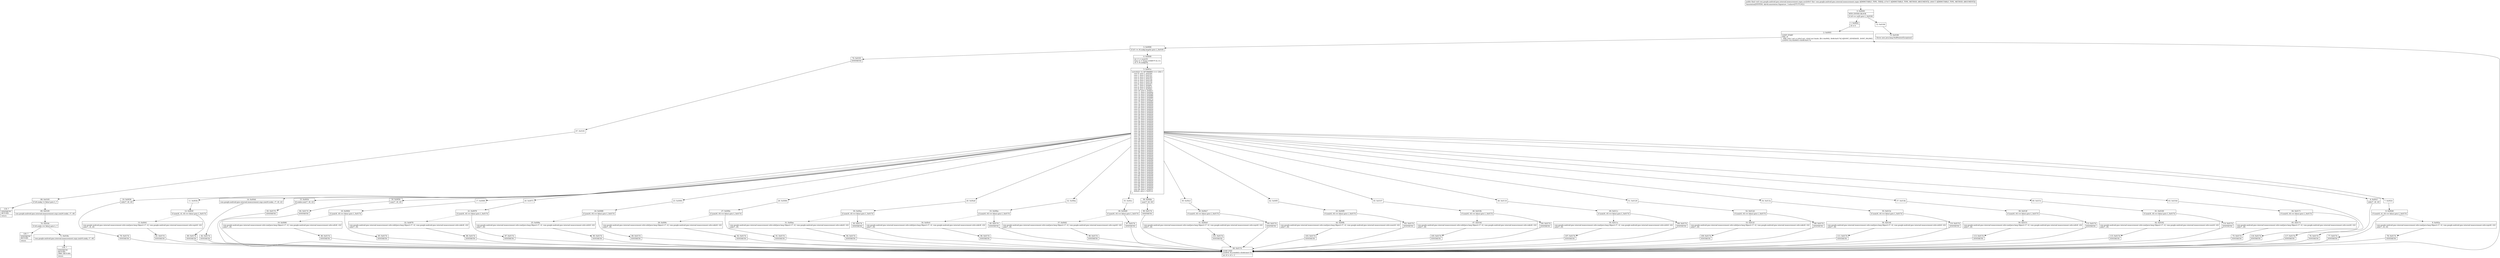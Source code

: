 digraph "CFG forcom.google.android.gms.internal.measurement.zzgm.zzc(Ljava\/lang\/Object;Ljava\/lang\/Object;)V" {
Node_0 [shape=record,label="{0\:\ 0x0000|MTH_ENTER_BLOCK\l|if (r8 == null) goto L_0x0194\l}"];
Node_1 [shape=record,label="{1\:\ 0x0002|r0 = 0\l}"];
Node_2 [shape=record,label="{2\:\ 0x0003|LOOP_START\lPHI: r0 \l  PHI: (r0v1 int) = (r0v0 int), (r0v6 int) binds: [B:1:0x0002, B:66:0x017d] A[DONT_GENERATE, DONT_INLINE]\lLOOP:0: B:2:0x0003\-\>B:66:0x017d\l}"];
Node_3 [shape=record,label="{3\:\ 0x0006|if (r0 \>= r6.zzakj.length) goto L_0x0181\l}"];
Node_4 [shape=record,label="{4\:\ 0x0008|int r1 = zzca(r0)\llong r2 = (long) (1048575 & r1)\lr4 = r6.zzakj[r0]\l}"];
Node_5 [shape=record,label="{5\:\ 0x001a|switch(((r1 & 267386880) \>\>\> 20)) \{\l    case 0: goto L_0x016d;\l    case 1: goto L_0x015c;\l    case 2: goto L_0x014b;\l    case 3: goto L_0x013a;\l    case 4: goto L_0x0129;\l    case 5: goto L_0x0118;\l    case 6: goto L_0x0107;\l    case 7: goto L_0x00f5;\l    case 8: goto L_0x00e3;\l    case 9: goto L_0x00de;\l    case 10: goto L_0x00cc;\l    case 11: goto L_0x00ba;\l    case 12: goto L_0x00a8;\l    case 13: goto L_0x0096;\l    case 14: goto L_0x0084;\l    case 15: goto L_0x0072;\l    case 16: goto L_0x0060;\l    case 17: goto L_0x005b;\l    case 18: goto L_0x0054;\l    case 19: goto L_0x0054;\l    case 20: goto L_0x0054;\l    case 21: goto L_0x0054;\l    case 22: goto L_0x0054;\l    case 23: goto L_0x0054;\l    case 24: goto L_0x0054;\l    case 25: goto L_0x0054;\l    case 26: goto L_0x0054;\l    case 27: goto L_0x0054;\l    case 28: goto L_0x0054;\l    case 29: goto L_0x0054;\l    case 30: goto L_0x0054;\l    case 31: goto L_0x0054;\l    case 32: goto L_0x0054;\l    case 33: goto L_0x0054;\l    case 34: goto L_0x0054;\l    case 35: goto L_0x0054;\l    case 36: goto L_0x0054;\l    case 37: goto L_0x0054;\l    case 38: goto L_0x0054;\l    case 39: goto L_0x0054;\l    case 40: goto L_0x0054;\l    case 41: goto L_0x0054;\l    case 42: goto L_0x0054;\l    case 43: goto L_0x0054;\l    case 44: goto L_0x0054;\l    case 45: goto L_0x0054;\l    case 46: goto L_0x0054;\l    case 47: goto L_0x0054;\l    case 48: goto L_0x0054;\l    case 49: goto L_0x0054;\l    case 50: goto L_0x004d;\l    case 51: goto L_0x003b;\l    case 52: goto L_0x003b;\l    case 53: goto L_0x003b;\l    case 54: goto L_0x003b;\l    case 55: goto L_0x003b;\l    case 56: goto L_0x003b;\l    case 57: goto L_0x003b;\l    case 58: goto L_0x003b;\l    case 59: goto L_0x003b;\l    case 60: goto L_0x0036;\l    case 61: goto L_0x0024;\l    case 62: goto L_0x0024;\l    case 63: goto L_0x0024;\l    case 64: goto L_0x0024;\l    case 65: goto L_0x0024;\l    case 66: goto L_0x0024;\l    case 67: goto L_0x0024;\l    case 68: goto L_0x001f;\l    default: goto L_0x001d;\l\}\l}"];
Node_6 [shape=record,label="{6\:\ 0x001f|zzb(r7, r8, r0)\l}"];
Node_7 [shape=record,label="{7\:\ 0x0024}"];
Node_8 [shape=record,label="{8\:\ 0x0028|if (zza(r8, r4, r0) == false) goto L_0x017d\l}"];
Node_9 [shape=record,label="{9\:\ 0x002a|com.google.android.gms.internal.measurement.zzhv.zza((java.lang.Object) r7, r2, com.google.android.gms.internal.measurement.zzhv.zzp(r8, r2))\lzzb(r7, r4, r0)\l}"];
Node_10 [shape=record,label="{10\:\ 0x0036|zzb(r7, r8, r0)\l}"];
Node_11 [shape=record,label="{11\:\ 0x003b}"];
Node_12 [shape=record,label="{12\:\ 0x003f|if (zza(r8, r4, r0) == false) goto L_0x017d\l}"];
Node_13 [shape=record,label="{13\:\ 0x0041|com.google.android.gms.internal.measurement.zzhv.zza((java.lang.Object) r7, r2, com.google.android.gms.internal.measurement.zzhv.zzp(r8, r2))\lzzb(r7, r4, r0)\l}"];
Node_14 [shape=record,label="{14\:\ 0x004d|com.google.android.gms.internal.measurement.zzgz.zza(r6.zzakz, r7, r8, r2)\l}"];
Node_15 [shape=record,label="{15\:\ 0x0054|r6.zzakw.zza(r7, r8, r2)\l}"];
Node_16 [shape=record,label="{16\:\ 0x005b|zza(r7, r8, r0)\l}"];
Node_17 [shape=record,label="{17\:\ 0x0060}"];
Node_18 [shape=record,label="{18\:\ 0x0064|if (zza(r8, r0) == false) goto L_0x017d\l}"];
Node_19 [shape=record,label="{19\:\ 0x0066|com.google.android.gms.internal.measurement.zzhv.zza((java.lang.Object) r7, r2, com.google.android.gms.internal.measurement.zzhv.zzl(r8, r2))\lzzb(r7, r0)\l}"];
Node_20 [shape=record,label="{20\:\ 0x0072}"];
Node_21 [shape=record,label="{21\:\ 0x0076|if (zza(r8, r0) == false) goto L_0x017d\l}"];
Node_22 [shape=record,label="{22\:\ 0x0078|com.google.android.gms.internal.measurement.zzhv.zzb((java.lang.Object) r7, r2, com.google.android.gms.internal.measurement.zzhv.zzk(r8, r2))\lzzb(r7, r0)\l}"];
Node_23 [shape=record,label="{23\:\ 0x0084}"];
Node_24 [shape=record,label="{24\:\ 0x0088|if (zza(r8, r0) == false) goto L_0x017d\l}"];
Node_25 [shape=record,label="{25\:\ 0x008a|com.google.android.gms.internal.measurement.zzhv.zza((java.lang.Object) r7, r2, com.google.android.gms.internal.measurement.zzhv.zzl(r8, r2))\lzzb(r7, r0)\l}"];
Node_26 [shape=record,label="{26\:\ 0x0096}"];
Node_27 [shape=record,label="{27\:\ 0x009a|if (zza(r8, r0) == false) goto L_0x017d\l}"];
Node_28 [shape=record,label="{28\:\ 0x009c|com.google.android.gms.internal.measurement.zzhv.zzb((java.lang.Object) r7, r2, com.google.android.gms.internal.measurement.zzhv.zzk(r8, r2))\lzzb(r7, r0)\l}"];
Node_29 [shape=record,label="{29\:\ 0x00a8}"];
Node_30 [shape=record,label="{30\:\ 0x00ac|if (zza(r8, r0) == false) goto L_0x017d\l}"];
Node_31 [shape=record,label="{31\:\ 0x00ae|com.google.android.gms.internal.measurement.zzhv.zzb((java.lang.Object) r7, r2, com.google.android.gms.internal.measurement.zzhv.zzk(r8, r2))\lzzb(r7, r0)\l}"];
Node_32 [shape=record,label="{32\:\ 0x00ba}"];
Node_33 [shape=record,label="{33\:\ 0x00be|if (zza(r8, r0) == false) goto L_0x017d\l}"];
Node_34 [shape=record,label="{34\:\ 0x00c0|com.google.android.gms.internal.measurement.zzhv.zzb((java.lang.Object) r7, r2, com.google.android.gms.internal.measurement.zzhv.zzk(r8, r2))\lzzb(r7, r0)\l}"];
Node_35 [shape=record,label="{35\:\ 0x00cc}"];
Node_36 [shape=record,label="{36\:\ 0x00d0|if (zza(r8, r0) == false) goto L_0x017d\l}"];
Node_37 [shape=record,label="{37\:\ 0x00d2|com.google.android.gms.internal.measurement.zzhv.zza((java.lang.Object) r7, r2, com.google.android.gms.internal.measurement.zzhv.zzp(r8, r2))\lzzb(r7, r0)\l}"];
Node_38 [shape=record,label="{38\:\ 0x00de|zza(r7, r8, r0)\l}"];
Node_39 [shape=record,label="{39\:\ 0x00e3}"];
Node_40 [shape=record,label="{40\:\ 0x00e7|if (zza(r8, r0) == false) goto L_0x017d\l}"];
Node_41 [shape=record,label="{41\:\ 0x00e9|com.google.android.gms.internal.measurement.zzhv.zza((java.lang.Object) r7, r2, com.google.android.gms.internal.measurement.zzhv.zzp(r8, r2))\lzzb(r7, r0)\l}"];
Node_42 [shape=record,label="{42\:\ 0x00f5}"];
Node_43 [shape=record,label="{43\:\ 0x00f9|if (zza(r8, r0) == false) goto L_0x017d\l}"];
Node_44 [shape=record,label="{44\:\ 0x00fb|com.google.android.gms.internal.measurement.zzhv.zza((java.lang.Object) r7, r2, com.google.android.gms.internal.measurement.zzhv.zzm(r8, r2))\lzzb(r7, r0)\l}"];
Node_45 [shape=record,label="{45\:\ 0x0107}"];
Node_46 [shape=record,label="{46\:\ 0x010b|if (zza(r8, r0) == false) goto L_0x017d\l}"];
Node_47 [shape=record,label="{47\:\ 0x010d|com.google.android.gms.internal.measurement.zzhv.zzb((java.lang.Object) r7, r2, com.google.android.gms.internal.measurement.zzhv.zzk(r8, r2))\lzzb(r7, r0)\l}"];
Node_48 [shape=record,label="{48\:\ 0x0118}"];
Node_49 [shape=record,label="{49\:\ 0x011c|if (zza(r8, r0) == false) goto L_0x017d\l}"];
Node_50 [shape=record,label="{50\:\ 0x011e|com.google.android.gms.internal.measurement.zzhv.zza((java.lang.Object) r7, r2, com.google.android.gms.internal.measurement.zzhv.zzl(r8, r2))\lzzb(r7, r0)\l}"];
Node_51 [shape=record,label="{51\:\ 0x0129}"];
Node_52 [shape=record,label="{52\:\ 0x012d|if (zza(r8, r0) == false) goto L_0x017d\l}"];
Node_53 [shape=record,label="{53\:\ 0x012f|com.google.android.gms.internal.measurement.zzhv.zzb((java.lang.Object) r7, r2, com.google.android.gms.internal.measurement.zzhv.zzk(r8, r2))\lzzb(r7, r0)\l}"];
Node_54 [shape=record,label="{54\:\ 0x013a}"];
Node_55 [shape=record,label="{55\:\ 0x013e|if (zza(r8, r0) == false) goto L_0x017d\l}"];
Node_56 [shape=record,label="{56\:\ 0x0140|com.google.android.gms.internal.measurement.zzhv.zza((java.lang.Object) r7, r2, com.google.android.gms.internal.measurement.zzhv.zzl(r8, r2))\lzzb(r7, r0)\l}"];
Node_57 [shape=record,label="{57\:\ 0x014b}"];
Node_58 [shape=record,label="{58\:\ 0x014f|if (zza(r8, r0) == false) goto L_0x017d\l}"];
Node_59 [shape=record,label="{59\:\ 0x0151|com.google.android.gms.internal.measurement.zzhv.zza((java.lang.Object) r7, r2, com.google.android.gms.internal.measurement.zzhv.zzl(r8, r2))\lzzb(r7, r0)\l}"];
Node_60 [shape=record,label="{60\:\ 0x015c}"];
Node_61 [shape=record,label="{61\:\ 0x0160|if (zza(r8, r0) == false) goto L_0x017d\l}"];
Node_62 [shape=record,label="{62\:\ 0x0162|com.google.android.gms.internal.measurement.zzhv.zza((java.lang.Object) r7, r2, com.google.android.gms.internal.measurement.zzhv.zzn(r8, r2))\lzzb(r7, r0)\l}"];
Node_63 [shape=record,label="{63\:\ 0x016d}"];
Node_64 [shape=record,label="{64\:\ 0x0171|if (zza(r8, r0) == false) goto L_0x017d\l}"];
Node_65 [shape=record,label="{65\:\ 0x0173|com.google.android.gms.internal.measurement.zzhv.zza((java.lang.Object) r7, r2, com.google.android.gms.internal.measurement.zzhv.zzo(r8, r2))\lzzb(r7, r0)\l}"];
Node_66 [shape=record,label="{66\:\ 0x017d|LOOP_END\lLOOP:0: B:2:0x0003\-\>B:66:0x017d\l|int r0 = r0 + 3\l}"];
Node_67 [shape=record,label="{67\:\ 0x0181}"];
Node_68 [shape=record,label="{68\:\ 0x0183|if (r6.zzakq != false) goto L_?\l}"];
Node_69 [shape=record,label="{69\:\ 0x0185|com.google.android.gms.internal.measurement.zzgz.zza(r6.zzakx, r7, r8)\l}"];
Node_70 [shape=record,label="{70\:\ 0x018c|if (r6.zzako == false) goto L_?\l}"];
Node_71 [shape=record,label="{71\:\ 0x018e|com.google.android.gms.internal.measurement.zzgz.zza(r6.zzaky, r7, r8)\l}"];
Node_72 [shape=record,label="{72\:\ 0x0194}"];
Node_73 [shape=record,label="{73\:\ 0x0199|throw new java.lang.NullPointerException()\l}"];
Node_74 [shape=record,label="{74\:\ 0x0181|SYNTHETIC\l}"];
Node_75 [shape=record,label="{75\:\ 0x017d|SYNTHETIC\l}"];
Node_76 [shape=record,label="{76\:\ 0x017d|SYNTHETIC\l}"];
Node_77 [shape=record,label="{77\:\ 0x017d|SYNTHETIC\l}"];
Node_78 [shape=record,label="{78\:\ 0x017d|SYNTHETIC\l}"];
Node_79 [shape=record,label="{79\:\ 0x017d|SYNTHETIC\l}"];
Node_80 [shape=record,label="{80\:\ 0x017d|SYNTHETIC\l}"];
Node_81 [shape=record,label="{81\:\ 0x017d|SYNTHETIC\l}"];
Node_82 [shape=record,label="{82\:\ 0x017d|SYNTHETIC\l}"];
Node_83 [shape=record,label="{83\:\ 0x017d|SYNTHETIC\l}"];
Node_84 [shape=record,label="{84\:\ 0x017d|SYNTHETIC\l}"];
Node_85 [shape=record,label="{85\:\ 0x017d|SYNTHETIC\l}"];
Node_86 [shape=record,label="{86\:\ 0x017d|SYNTHETIC\l}"];
Node_87 [shape=record,label="{87\:\ 0x017d|SYNTHETIC\l}"];
Node_88 [shape=record,label="{88\:\ 0x017d|SYNTHETIC\l}"];
Node_89 [shape=record,label="{89\:\ 0x017d|SYNTHETIC\l}"];
Node_90 [shape=record,label="{90\:\ 0x017d|SYNTHETIC\l}"];
Node_91 [shape=record,label="{91\:\ 0x017d|SYNTHETIC\l}"];
Node_92 [shape=record,label="{92\:\ 0x017d|SYNTHETIC\l}"];
Node_93 [shape=record,label="{93\:\ 0x017d|SYNTHETIC\l}"];
Node_94 [shape=record,label="{94\:\ 0x017d|SYNTHETIC\l}"];
Node_95 [shape=record,label="{95\:\ 0x017d|SYNTHETIC\l}"];
Node_96 [shape=record,label="{96\:\ 0x017d|SYNTHETIC\l}"];
Node_97 [shape=record,label="{97\:\ 0x017d|SYNTHETIC\l}"];
Node_98 [shape=record,label="{98\:\ 0x017d|SYNTHETIC\l}"];
Node_99 [shape=record,label="{99\:\ 0x017d|SYNTHETIC\l}"];
Node_100 [shape=record,label="{100\:\ 0x017d|SYNTHETIC\l}"];
Node_101 [shape=record,label="{101\:\ 0x017d|SYNTHETIC\l}"];
Node_102 [shape=record,label="{102\:\ 0x017d|SYNTHETIC\l}"];
Node_103 [shape=record,label="{103\:\ 0x017d|SYNTHETIC\l}"];
Node_104 [shape=record,label="{104\:\ 0x017d|SYNTHETIC\l}"];
Node_105 [shape=record,label="{105\:\ 0x017d|SYNTHETIC\l}"];
Node_106 [shape=record,label="{106\:\ 0x017d|SYNTHETIC\l}"];
Node_107 [shape=record,label="{107\:\ 0x017d|SYNTHETIC\l}"];
Node_108 [shape=record,label="{108\:\ 0x017d|SYNTHETIC\l}"];
Node_109 [shape=record,label="{109\:\ 0x017d|SYNTHETIC\l}"];
Node_110 [shape=record,label="{110\:\ 0x017d|SYNTHETIC\l}"];
Node_111 [shape=record,label="{111\:\ 0x017d|SYNTHETIC\l}"];
Node_112 [shape=record,label="{112\:\ 0x017d|SYNTHETIC\l}"];
Node_113 [shape=record,label="{113\:\ 0x017d|SYNTHETIC\l}"];
Node_114 [shape=record,label="{114\:\ 0x017d|SYNTHETIC\l}"];
Node_115 [shape=record,label="{115\:\ 0x017d|SYNTHETIC\l}"];
Node_116 [shape=record,label="{116\:\ 0x017d|SYNTHETIC\l}"];
Node_117 [shape=record,label="{117\:\ 0x017d|SYNTHETIC\l}"];
Node_118 [shape=record,label="{118\:\ ?|SYNTHETIC\lRETURN\lORIG_RETURN\l|return\l}"];
Node_119 [shape=record,label="{119\:\ ?|SYNTHETIC\lRETURN\l|return\l}"];
Node_120 [shape=record,label="{120\:\ ?|SYNTHETIC\lRETURN\l|return\l}"];
MethodNode[shape=record,label="{public final void com.google.android.gms.internal.measurement.zzgm.zzc((r6v0 'this' com.google.android.gms.internal.measurement.zzgm A[IMMUTABLE_TYPE, THIS]), (r7v0 T A[IMMUTABLE_TYPE, METHOD_ARGUMENT]), (r8v0 T A[IMMUTABLE_TYPE, METHOD_ARGUMENT]))  | Annotation[SYSTEM, dalvik.annotation.Signature, \{value=[(TT;TT;)V]\}]\l}"];
MethodNode -> Node_0;
Node_0 -> Node_1[style=dashed];
Node_0 -> Node_72;
Node_1 -> Node_2;
Node_2 -> Node_3;
Node_3 -> Node_4[style=dashed];
Node_3 -> Node_74;
Node_4 -> Node_5;
Node_5 -> Node_6;
Node_5 -> Node_7;
Node_5 -> Node_10;
Node_5 -> Node_11;
Node_5 -> Node_14;
Node_5 -> Node_15;
Node_5 -> Node_16;
Node_5 -> Node_17;
Node_5 -> Node_20;
Node_5 -> Node_23;
Node_5 -> Node_26;
Node_5 -> Node_29;
Node_5 -> Node_32;
Node_5 -> Node_35;
Node_5 -> Node_38;
Node_5 -> Node_39;
Node_5 -> Node_42;
Node_5 -> Node_45;
Node_5 -> Node_48;
Node_5 -> Node_51;
Node_5 -> Node_54;
Node_5 -> Node_57;
Node_5 -> Node_60;
Node_5 -> Node_63;
Node_5 -> Node_117;
Node_6 -> Node_76;
Node_7 -> Node_8;
Node_8 -> Node_9[style=dashed];
Node_8 -> Node_77;
Node_9 -> Node_78;
Node_10 -> Node_79;
Node_11 -> Node_12;
Node_12 -> Node_13[style=dashed];
Node_12 -> Node_80;
Node_13 -> Node_81;
Node_14 -> Node_82;
Node_15 -> Node_83;
Node_16 -> Node_84;
Node_17 -> Node_18;
Node_18 -> Node_19[style=dashed];
Node_18 -> Node_85;
Node_19 -> Node_86;
Node_20 -> Node_21;
Node_21 -> Node_22[style=dashed];
Node_21 -> Node_87;
Node_22 -> Node_88;
Node_23 -> Node_24;
Node_24 -> Node_25[style=dashed];
Node_24 -> Node_89;
Node_25 -> Node_90;
Node_26 -> Node_27;
Node_27 -> Node_28[style=dashed];
Node_27 -> Node_91;
Node_28 -> Node_92;
Node_29 -> Node_30;
Node_30 -> Node_31[style=dashed];
Node_30 -> Node_93;
Node_31 -> Node_94;
Node_32 -> Node_33;
Node_33 -> Node_34[style=dashed];
Node_33 -> Node_95;
Node_34 -> Node_96;
Node_35 -> Node_36;
Node_36 -> Node_37[style=dashed];
Node_36 -> Node_97;
Node_37 -> Node_98;
Node_38 -> Node_99;
Node_39 -> Node_40;
Node_40 -> Node_41[style=dashed];
Node_40 -> Node_100;
Node_41 -> Node_101;
Node_42 -> Node_43;
Node_43 -> Node_44[style=dashed];
Node_43 -> Node_102;
Node_44 -> Node_103;
Node_45 -> Node_46;
Node_46 -> Node_47[style=dashed];
Node_46 -> Node_104;
Node_47 -> Node_105;
Node_48 -> Node_49;
Node_49 -> Node_50[style=dashed];
Node_49 -> Node_106;
Node_50 -> Node_107;
Node_51 -> Node_52;
Node_52 -> Node_53[style=dashed];
Node_52 -> Node_108;
Node_53 -> Node_109;
Node_54 -> Node_55;
Node_55 -> Node_56[style=dashed];
Node_55 -> Node_110;
Node_56 -> Node_111;
Node_57 -> Node_58;
Node_58 -> Node_59[style=dashed];
Node_58 -> Node_112;
Node_59 -> Node_113;
Node_60 -> Node_61;
Node_61 -> Node_62[style=dashed];
Node_61 -> Node_114;
Node_62 -> Node_115;
Node_63 -> Node_64;
Node_64 -> Node_65[style=dashed];
Node_64 -> Node_116;
Node_65 -> Node_75;
Node_66 -> Node_2;
Node_67 -> Node_68;
Node_68 -> Node_69[style=dashed];
Node_68 -> Node_119;
Node_69 -> Node_70;
Node_70 -> Node_71[style=dashed];
Node_70 -> Node_120;
Node_71 -> Node_118;
Node_72 -> Node_73;
Node_74 -> Node_67;
Node_75 -> Node_66;
Node_76 -> Node_66;
Node_77 -> Node_66;
Node_78 -> Node_66;
Node_79 -> Node_66;
Node_80 -> Node_66;
Node_81 -> Node_66;
Node_82 -> Node_66;
Node_83 -> Node_66;
Node_84 -> Node_66;
Node_85 -> Node_66;
Node_86 -> Node_66;
Node_87 -> Node_66;
Node_88 -> Node_66;
Node_89 -> Node_66;
Node_90 -> Node_66;
Node_91 -> Node_66;
Node_92 -> Node_66;
Node_93 -> Node_66;
Node_94 -> Node_66;
Node_95 -> Node_66;
Node_96 -> Node_66;
Node_97 -> Node_66;
Node_98 -> Node_66;
Node_99 -> Node_66;
Node_100 -> Node_66;
Node_101 -> Node_66;
Node_102 -> Node_66;
Node_103 -> Node_66;
Node_104 -> Node_66;
Node_105 -> Node_66;
Node_106 -> Node_66;
Node_107 -> Node_66;
Node_108 -> Node_66;
Node_109 -> Node_66;
Node_110 -> Node_66;
Node_111 -> Node_66;
Node_112 -> Node_66;
Node_113 -> Node_66;
Node_114 -> Node_66;
Node_115 -> Node_66;
Node_116 -> Node_66;
Node_117 -> Node_66;
}

